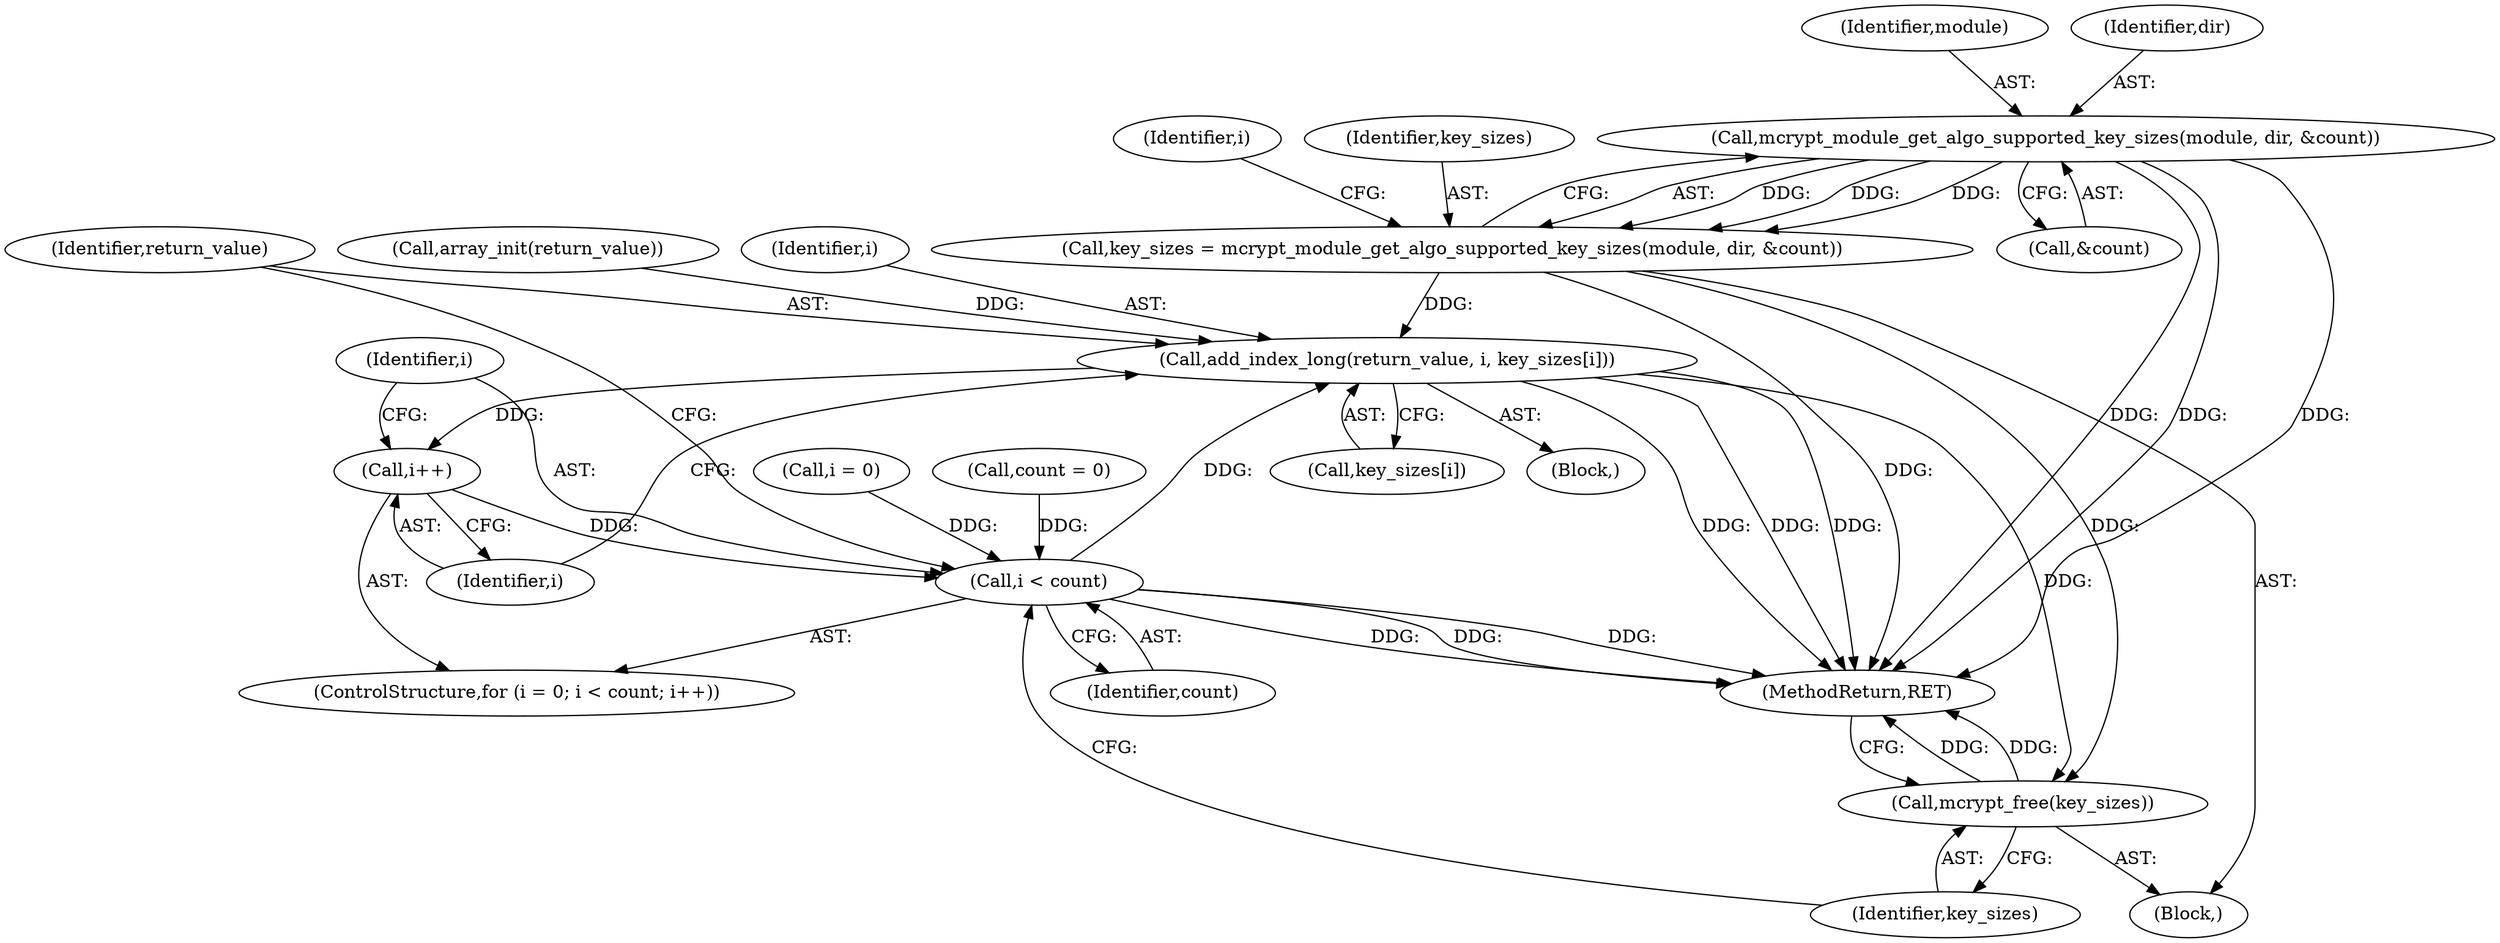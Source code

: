 digraph "0_php-src_6c5211a0cef0cc2854eaa387e0eb036e012904d0?w=1_11@API" {
"1000115" [label="(Call,mcrypt_module_get_algo_supported_key_sizes(module, dir, &count))"];
"1000113" [label="(Call,key_sizes = mcrypt_module_get_algo_supported_key_sizes(module, dir, &count))"];
"1000130" [label="(Call,add_index_long(return_value, i, key_sizes[i]))"];
"1000127" [label="(Call,i++)"];
"1000124" [label="(Call,i < count)"];
"1000136" [label="(Call,mcrypt_free(key_sizes))"];
"1000122" [label="(Identifier,i)"];
"1000116" [label="(Identifier,module)"];
"1000113" [label="(Call,key_sizes = mcrypt_module_get_algo_supported_key_sizes(module, dir, &count))"];
"1000114" [label="(Identifier,key_sizes)"];
"1000126" [label="(Identifier,count)"];
"1000111" [label="(Call,array_init(return_value))"];
"1000118" [label="(Call,&count)"];
"1000125" [label="(Identifier,i)"];
"1000128" [label="(Identifier,i)"];
"1000133" [label="(Call,key_sizes[i])"];
"1000131" [label="(Identifier,return_value)"];
"1000136" [label="(Call,mcrypt_free(key_sizes))"];
"1000115" [label="(Call,mcrypt_module_get_algo_supported_key_sizes(module, dir, &count))"];
"1000138" [label="(MethodReturn,RET)"];
"1000129" [label="(Block,)"];
"1000137" [label="(Identifier,key_sizes)"];
"1000121" [label="(Call,i = 0)"];
"1000102" [label="(Block,)"];
"1000130" [label="(Call,add_index_long(return_value, i, key_sizes[i]))"];
"1000105" [label="(Call,count = 0)"];
"1000132" [label="(Identifier,i)"];
"1000127" [label="(Call,i++)"];
"1000117" [label="(Identifier,dir)"];
"1000124" [label="(Call,i < count)"];
"1000120" [label="(ControlStructure,for (i = 0; i < count; i++))"];
"1000115" -> "1000113"  [label="AST: "];
"1000115" -> "1000118"  [label="CFG: "];
"1000116" -> "1000115"  [label="AST: "];
"1000117" -> "1000115"  [label="AST: "];
"1000118" -> "1000115"  [label="AST: "];
"1000113" -> "1000115"  [label="CFG: "];
"1000115" -> "1000138"  [label="DDG: "];
"1000115" -> "1000138"  [label="DDG: "];
"1000115" -> "1000138"  [label="DDG: "];
"1000115" -> "1000113"  [label="DDG: "];
"1000115" -> "1000113"  [label="DDG: "];
"1000115" -> "1000113"  [label="DDG: "];
"1000113" -> "1000102"  [label="AST: "];
"1000114" -> "1000113"  [label="AST: "];
"1000122" -> "1000113"  [label="CFG: "];
"1000113" -> "1000138"  [label="DDG: "];
"1000113" -> "1000130"  [label="DDG: "];
"1000113" -> "1000136"  [label="DDG: "];
"1000130" -> "1000129"  [label="AST: "];
"1000130" -> "1000133"  [label="CFG: "];
"1000131" -> "1000130"  [label="AST: "];
"1000132" -> "1000130"  [label="AST: "];
"1000133" -> "1000130"  [label="AST: "];
"1000128" -> "1000130"  [label="CFG: "];
"1000130" -> "1000138"  [label="DDG: "];
"1000130" -> "1000138"  [label="DDG: "];
"1000130" -> "1000138"  [label="DDG: "];
"1000130" -> "1000127"  [label="DDG: "];
"1000111" -> "1000130"  [label="DDG: "];
"1000124" -> "1000130"  [label="DDG: "];
"1000130" -> "1000136"  [label="DDG: "];
"1000127" -> "1000120"  [label="AST: "];
"1000127" -> "1000128"  [label="CFG: "];
"1000128" -> "1000127"  [label="AST: "];
"1000125" -> "1000127"  [label="CFG: "];
"1000127" -> "1000124"  [label="DDG: "];
"1000124" -> "1000120"  [label="AST: "];
"1000124" -> "1000126"  [label="CFG: "];
"1000125" -> "1000124"  [label="AST: "];
"1000126" -> "1000124"  [label="AST: "];
"1000131" -> "1000124"  [label="CFG: "];
"1000137" -> "1000124"  [label="CFG: "];
"1000124" -> "1000138"  [label="DDG: "];
"1000124" -> "1000138"  [label="DDG: "];
"1000124" -> "1000138"  [label="DDG: "];
"1000121" -> "1000124"  [label="DDG: "];
"1000105" -> "1000124"  [label="DDG: "];
"1000136" -> "1000102"  [label="AST: "];
"1000136" -> "1000137"  [label="CFG: "];
"1000137" -> "1000136"  [label="AST: "];
"1000138" -> "1000136"  [label="CFG: "];
"1000136" -> "1000138"  [label="DDG: "];
"1000136" -> "1000138"  [label="DDG: "];
}

